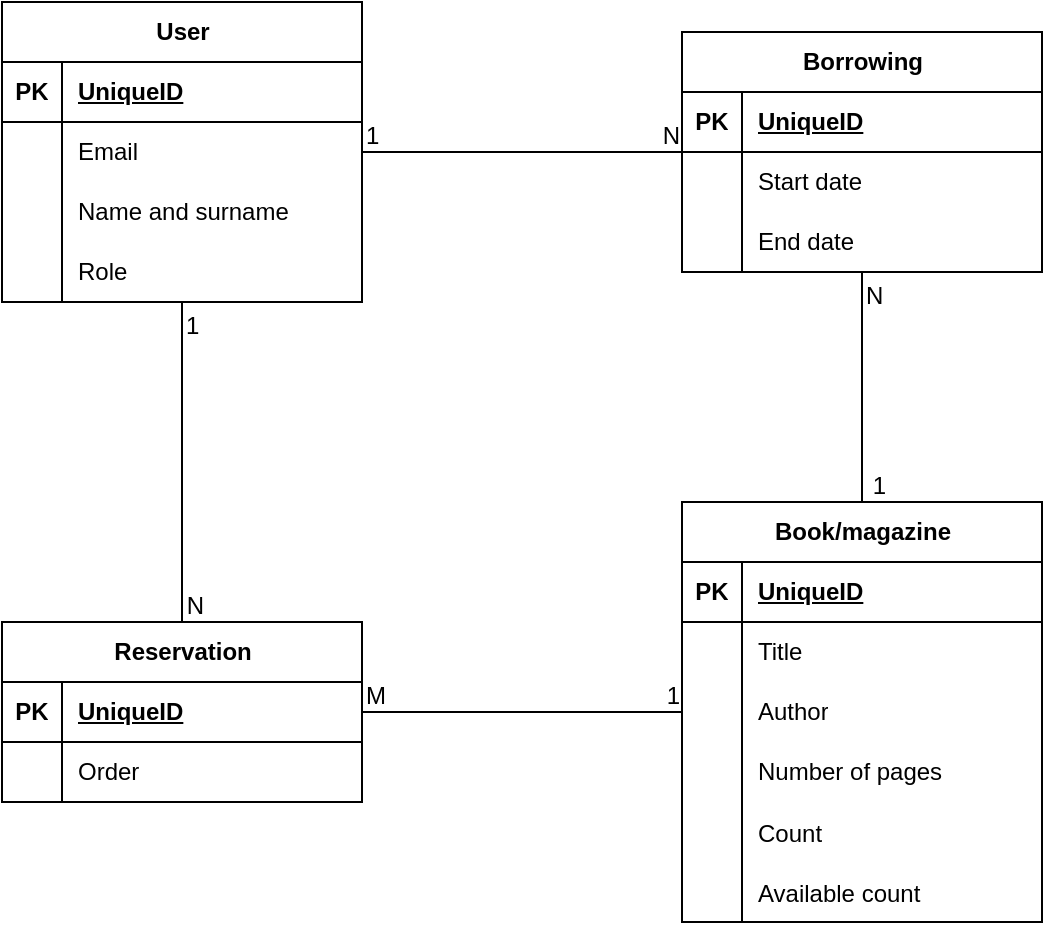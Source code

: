<mxfile version="23.1.2" type="device">
  <diagram id="R2lEEEUBdFMjLlhIrx00" name="Page-1">
    <mxGraphModel dx="1195" dy="724" grid="1" gridSize="10" guides="1" tooltips="1" connect="1" arrows="1" fold="1" page="1" pageScale="1" pageWidth="850" pageHeight="1100" math="0" shadow="0" extFonts="Permanent Marker^https://fonts.googleapis.com/css?family=Permanent+Marker">
      <root>
        <mxCell id="0" />
        <mxCell id="1" parent="0" />
        <mxCell id="tnpdHrNlY9ghbpyW4dK--1" value="User" style="shape=table;startSize=30;container=1;collapsible=1;childLayout=tableLayout;fixedRows=1;rowLines=0;fontStyle=1;align=center;resizeLast=1;html=1;" parent="1" vertex="1">
          <mxGeometry x="60" y="60" width="180" height="150" as="geometry" />
        </mxCell>
        <mxCell id="tnpdHrNlY9ghbpyW4dK--2" value="" style="shape=tableRow;horizontal=0;startSize=0;swimlaneHead=0;swimlaneBody=0;fillColor=none;collapsible=0;dropTarget=0;points=[[0,0.5],[1,0.5]];portConstraint=eastwest;top=0;left=0;right=0;bottom=1;" parent="tnpdHrNlY9ghbpyW4dK--1" vertex="1">
          <mxGeometry y="30" width="180" height="30" as="geometry" />
        </mxCell>
        <mxCell id="tnpdHrNlY9ghbpyW4dK--3" value="PK" style="shape=partialRectangle;connectable=0;fillColor=none;top=0;left=0;bottom=0;right=0;fontStyle=1;overflow=hidden;whiteSpace=wrap;html=1;" parent="tnpdHrNlY9ghbpyW4dK--2" vertex="1">
          <mxGeometry width="30" height="30" as="geometry">
            <mxRectangle width="30" height="30" as="alternateBounds" />
          </mxGeometry>
        </mxCell>
        <mxCell id="tnpdHrNlY9ghbpyW4dK--4" value="UniqueID" style="shape=partialRectangle;connectable=0;fillColor=none;top=0;left=0;bottom=0;right=0;align=left;spacingLeft=6;fontStyle=5;overflow=hidden;whiteSpace=wrap;html=1;" parent="tnpdHrNlY9ghbpyW4dK--2" vertex="1">
          <mxGeometry x="30" width="150" height="30" as="geometry">
            <mxRectangle width="150" height="30" as="alternateBounds" />
          </mxGeometry>
        </mxCell>
        <mxCell id="tnpdHrNlY9ghbpyW4dK--5" value="" style="shape=tableRow;horizontal=0;startSize=0;swimlaneHead=0;swimlaneBody=0;fillColor=none;collapsible=0;dropTarget=0;points=[[0,0.5],[1,0.5]];portConstraint=eastwest;top=0;left=0;right=0;bottom=0;" parent="tnpdHrNlY9ghbpyW4dK--1" vertex="1">
          <mxGeometry y="60" width="180" height="30" as="geometry" />
        </mxCell>
        <mxCell id="tnpdHrNlY9ghbpyW4dK--6" value="" style="shape=partialRectangle;connectable=0;fillColor=none;top=0;left=0;bottom=0;right=0;editable=1;overflow=hidden;whiteSpace=wrap;html=1;" parent="tnpdHrNlY9ghbpyW4dK--5" vertex="1">
          <mxGeometry width="30" height="30" as="geometry">
            <mxRectangle width="30" height="30" as="alternateBounds" />
          </mxGeometry>
        </mxCell>
        <mxCell id="tnpdHrNlY9ghbpyW4dK--7" value="Email" style="shape=partialRectangle;connectable=0;fillColor=none;top=0;left=0;bottom=0;right=0;align=left;spacingLeft=6;overflow=hidden;whiteSpace=wrap;html=1;" parent="tnpdHrNlY9ghbpyW4dK--5" vertex="1">
          <mxGeometry x="30" width="150" height="30" as="geometry">
            <mxRectangle width="150" height="30" as="alternateBounds" />
          </mxGeometry>
        </mxCell>
        <mxCell id="tnpdHrNlY9ghbpyW4dK--8" value="" style="shape=tableRow;horizontal=0;startSize=0;swimlaneHead=0;swimlaneBody=0;fillColor=none;collapsible=0;dropTarget=0;points=[[0,0.5],[1,0.5]];portConstraint=eastwest;top=0;left=0;right=0;bottom=0;" parent="tnpdHrNlY9ghbpyW4dK--1" vertex="1">
          <mxGeometry y="90" width="180" height="30" as="geometry" />
        </mxCell>
        <mxCell id="tnpdHrNlY9ghbpyW4dK--9" value="" style="shape=partialRectangle;connectable=0;fillColor=none;top=0;left=0;bottom=0;right=0;editable=1;overflow=hidden;whiteSpace=wrap;html=1;" parent="tnpdHrNlY9ghbpyW4dK--8" vertex="1">
          <mxGeometry width="30" height="30" as="geometry">
            <mxRectangle width="30" height="30" as="alternateBounds" />
          </mxGeometry>
        </mxCell>
        <mxCell id="tnpdHrNlY9ghbpyW4dK--10" value="Name and surname" style="shape=partialRectangle;connectable=0;fillColor=none;top=0;left=0;bottom=0;right=0;align=left;spacingLeft=6;overflow=hidden;whiteSpace=wrap;html=1;" parent="tnpdHrNlY9ghbpyW4dK--8" vertex="1">
          <mxGeometry x="30" width="150" height="30" as="geometry">
            <mxRectangle width="150" height="30" as="alternateBounds" />
          </mxGeometry>
        </mxCell>
        <mxCell id="tnpdHrNlY9ghbpyW4dK--11" value="" style="shape=tableRow;horizontal=0;startSize=0;swimlaneHead=0;swimlaneBody=0;fillColor=none;collapsible=0;dropTarget=0;points=[[0,0.5],[1,0.5]];portConstraint=eastwest;top=0;left=0;right=0;bottom=0;" parent="tnpdHrNlY9ghbpyW4dK--1" vertex="1">
          <mxGeometry y="120" width="180" height="30" as="geometry" />
        </mxCell>
        <mxCell id="tnpdHrNlY9ghbpyW4dK--12" value="" style="shape=partialRectangle;connectable=0;fillColor=none;top=0;left=0;bottom=0;right=0;editable=1;overflow=hidden;whiteSpace=wrap;html=1;" parent="tnpdHrNlY9ghbpyW4dK--11" vertex="1">
          <mxGeometry width="30" height="30" as="geometry">
            <mxRectangle width="30" height="30" as="alternateBounds" />
          </mxGeometry>
        </mxCell>
        <mxCell id="tnpdHrNlY9ghbpyW4dK--13" value="Role" style="shape=partialRectangle;connectable=0;fillColor=none;top=0;left=0;bottom=0;right=0;align=left;spacingLeft=6;overflow=hidden;whiteSpace=wrap;html=1;" parent="tnpdHrNlY9ghbpyW4dK--11" vertex="1">
          <mxGeometry x="30" width="150" height="30" as="geometry">
            <mxRectangle width="150" height="30" as="alternateBounds" />
          </mxGeometry>
        </mxCell>
        <mxCell id="tnpdHrNlY9ghbpyW4dK--20" value="Book/magazine" style="shape=table;startSize=30;container=1;collapsible=1;childLayout=tableLayout;fixedRows=1;rowLines=0;fontStyle=1;align=center;resizeLast=1;html=1;" parent="1" vertex="1">
          <mxGeometry x="400" y="310" width="180" height="210" as="geometry" />
        </mxCell>
        <mxCell id="tnpdHrNlY9ghbpyW4dK--21" value="" style="shape=tableRow;horizontal=0;startSize=0;swimlaneHead=0;swimlaneBody=0;fillColor=none;collapsible=0;dropTarget=0;points=[[0,0.5],[1,0.5]];portConstraint=eastwest;top=0;left=0;right=0;bottom=1;" parent="tnpdHrNlY9ghbpyW4dK--20" vertex="1">
          <mxGeometry y="30" width="180" height="30" as="geometry" />
        </mxCell>
        <mxCell id="tnpdHrNlY9ghbpyW4dK--22" value="PK" style="shape=partialRectangle;connectable=0;fillColor=none;top=0;left=0;bottom=0;right=0;fontStyle=1;overflow=hidden;whiteSpace=wrap;html=1;" parent="tnpdHrNlY9ghbpyW4dK--21" vertex="1">
          <mxGeometry width="30" height="30" as="geometry">
            <mxRectangle width="30" height="30" as="alternateBounds" />
          </mxGeometry>
        </mxCell>
        <mxCell id="tnpdHrNlY9ghbpyW4dK--23" value="UniqueID" style="shape=partialRectangle;connectable=0;fillColor=none;top=0;left=0;bottom=0;right=0;align=left;spacingLeft=6;fontStyle=5;overflow=hidden;whiteSpace=wrap;html=1;" parent="tnpdHrNlY9ghbpyW4dK--21" vertex="1">
          <mxGeometry x="30" width="150" height="30" as="geometry">
            <mxRectangle width="150" height="30" as="alternateBounds" />
          </mxGeometry>
        </mxCell>
        <mxCell id="tnpdHrNlY9ghbpyW4dK--24" value="" style="shape=tableRow;horizontal=0;startSize=0;swimlaneHead=0;swimlaneBody=0;fillColor=none;collapsible=0;dropTarget=0;points=[[0,0.5],[1,0.5]];portConstraint=eastwest;top=0;left=0;right=0;bottom=0;" parent="tnpdHrNlY9ghbpyW4dK--20" vertex="1">
          <mxGeometry y="60" width="180" height="30" as="geometry" />
        </mxCell>
        <mxCell id="tnpdHrNlY9ghbpyW4dK--25" value="" style="shape=partialRectangle;connectable=0;fillColor=none;top=0;left=0;bottom=0;right=0;editable=1;overflow=hidden;whiteSpace=wrap;html=1;" parent="tnpdHrNlY9ghbpyW4dK--24" vertex="1">
          <mxGeometry width="30" height="30" as="geometry">
            <mxRectangle width="30" height="30" as="alternateBounds" />
          </mxGeometry>
        </mxCell>
        <mxCell id="tnpdHrNlY9ghbpyW4dK--26" value="Title" style="shape=partialRectangle;connectable=0;fillColor=none;top=0;left=0;bottom=0;right=0;align=left;spacingLeft=6;overflow=hidden;whiteSpace=wrap;html=1;" parent="tnpdHrNlY9ghbpyW4dK--24" vertex="1">
          <mxGeometry x="30" width="150" height="30" as="geometry">
            <mxRectangle width="150" height="30" as="alternateBounds" />
          </mxGeometry>
        </mxCell>
        <mxCell id="tnpdHrNlY9ghbpyW4dK--27" value="" style="shape=tableRow;horizontal=0;startSize=0;swimlaneHead=0;swimlaneBody=0;fillColor=none;collapsible=0;dropTarget=0;points=[[0,0.5],[1,0.5]];portConstraint=eastwest;top=0;left=0;right=0;bottom=0;" parent="tnpdHrNlY9ghbpyW4dK--20" vertex="1">
          <mxGeometry y="90" width="180" height="30" as="geometry" />
        </mxCell>
        <mxCell id="tnpdHrNlY9ghbpyW4dK--28" value="" style="shape=partialRectangle;connectable=0;fillColor=none;top=0;left=0;bottom=0;right=0;editable=1;overflow=hidden;whiteSpace=wrap;html=1;" parent="tnpdHrNlY9ghbpyW4dK--27" vertex="1">
          <mxGeometry width="30" height="30" as="geometry">
            <mxRectangle width="30" height="30" as="alternateBounds" />
          </mxGeometry>
        </mxCell>
        <mxCell id="tnpdHrNlY9ghbpyW4dK--29" value="Author" style="shape=partialRectangle;connectable=0;fillColor=none;top=0;left=0;bottom=0;right=0;align=left;spacingLeft=6;overflow=hidden;whiteSpace=wrap;html=1;" parent="tnpdHrNlY9ghbpyW4dK--27" vertex="1">
          <mxGeometry x="30" width="150" height="30" as="geometry">
            <mxRectangle width="150" height="30" as="alternateBounds" />
          </mxGeometry>
        </mxCell>
        <mxCell id="tnpdHrNlY9ghbpyW4dK--30" value="" style="shape=tableRow;horizontal=0;startSize=0;swimlaneHead=0;swimlaneBody=0;fillColor=none;collapsible=0;dropTarget=0;points=[[0,0.5],[1,0.5]];portConstraint=eastwest;top=0;left=0;right=0;bottom=0;" parent="tnpdHrNlY9ghbpyW4dK--20" vertex="1">
          <mxGeometry y="120" width="180" height="30" as="geometry" />
        </mxCell>
        <mxCell id="tnpdHrNlY9ghbpyW4dK--31" value="" style="shape=partialRectangle;connectable=0;fillColor=none;top=0;left=0;bottom=0;right=0;editable=1;overflow=hidden;whiteSpace=wrap;html=1;" parent="tnpdHrNlY9ghbpyW4dK--30" vertex="1">
          <mxGeometry width="30" height="30" as="geometry">
            <mxRectangle width="30" height="30" as="alternateBounds" />
          </mxGeometry>
        </mxCell>
        <mxCell id="tnpdHrNlY9ghbpyW4dK--32" value="Number of pages" style="shape=partialRectangle;connectable=0;fillColor=none;top=0;left=0;bottom=0;right=0;align=left;spacingLeft=6;overflow=hidden;whiteSpace=wrap;html=1;" parent="tnpdHrNlY9ghbpyW4dK--30" vertex="1">
          <mxGeometry x="30" width="150" height="30" as="geometry">
            <mxRectangle width="150" height="30" as="alternateBounds" />
          </mxGeometry>
        </mxCell>
        <mxCell id="3ce5SlhA1lC_l5qVgdjN-1" value="" style="shape=tableRow;horizontal=0;startSize=0;swimlaneHead=0;swimlaneBody=0;fillColor=none;collapsible=0;dropTarget=0;points=[[0,0.5],[1,0.5]];portConstraint=eastwest;top=0;left=0;right=0;bottom=0;" vertex="1" parent="tnpdHrNlY9ghbpyW4dK--20">
          <mxGeometry y="150" width="180" height="30" as="geometry" />
        </mxCell>
        <mxCell id="3ce5SlhA1lC_l5qVgdjN-2" value="" style="shape=partialRectangle;connectable=0;fillColor=none;top=0;left=0;bottom=0;right=0;editable=1;overflow=hidden;" vertex="1" parent="3ce5SlhA1lC_l5qVgdjN-1">
          <mxGeometry width="30" height="30" as="geometry">
            <mxRectangle width="30" height="30" as="alternateBounds" />
          </mxGeometry>
        </mxCell>
        <mxCell id="3ce5SlhA1lC_l5qVgdjN-3" value="Count" style="shape=partialRectangle;connectable=0;fillColor=none;top=0;left=0;bottom=0;right=0;align=left;spacingLeft=6;overflow=hidden;" vertex="1" parent="3ce5SlhA1lC_l5qVgdjN-1">
          <mxGeometry x="30" width="150" height="30" as="geometry">
            <mxRectangle width="150" height="30" as="alternateBounds" />
          </mxGeometry>
        </mxCell>
        <mxCell id="3ce5SlhA1lC_l5qVgdjN-4" value="" style="shape=tableRow;horizontal=0;startSize=0;swimlaneHead=0;swimlaneBody=0;fillColor=none;collapsible=0;dropTarget=0;points=[[0,0.5],[1,0.5]];portConstraint=eastwest;top=0;left=0;right=0;bottom=0;" vertex="1" parent="tnpdHrNlY9ghbpyW4dK--20">
          <mxGeometry y="180" width="180" height="30" as="geometry" />
        </mxCell>
        <mxCell id="3ce5SlhA1lC_l5qVgdjN-5" value="" style="shape=partialRectangle;connectable=0;fillColor=none;top=0;left=0;bottom=0;right=0;editable=1;overflow=hidden;" vertex="1" parent="3ce5SlhA1lC_l5qVgdjN-4">
          <mxGeometry width="30" height="30" as="geometry">
            <mxRectangle width="30" height="30" as="alternateBounds" />
          </mxGeometry>
        </mxCell>
        <mxCell id="3ce5SlhA1lC_l5qVgdjN-6" value="Available count" style="shape=partialRectangle;connectable=0;fillColor=none;top=0;left=0;bottom=0;right=0;align=left;spacingLeft=6;overflow=hidden;" vertex="1" parent="3ce5SlhA1lC_l5qVgdjN-4">
          <mxGeometry x="30" width="150" height="30" as="geometry">
            <mxRectangle width="150" height="30" as="alternateBounds" />
          </mxGeometry>
        </mxCell>
        <mxCell id="tnpdHrNlY9ghbpyW4dK--33" value="Borrowing" style="shape=table;startSize=30;container=1;collapsible=1;childLayout=tableLayout;fixedRows=1;rowLines=0;fontStyle=1;align=center;resizeLast=1;html=1;" parent="1" vertex="1">
          <mxGeometry x="400" y="75" width="180" height="120" as="geometry" />
        </mxCell>
        <mxCell id="tnpdHrNlY9ghbpyW4dK--34" value="" style="shape=tableRow;horizontal=0;startSize=0;swimlaneHead=0;swimlaneBody=0;fillColor=none;collapsible=0;dropTarget=0;points=[[0,0.5],[1,0.5]];portConstraint=eastwest;top=0;left=0;right=0;bottom=1;" parent="tnpdHrNlY9ghbpyW4dK--33" vertex="1">
          <mxGeometry y="30" width="180" height="30" as="geometry" />
        </mxCell>
        <mxCell id="tnpdHrNlY9ghbpyW4dK--35" value="PK" style="shape=partialRectangle;connectable=0;fillColor=none;top=0;left=0;bottom=0;right=0;fontStyle=1;overflow=hidden;whiteSpace=wrap;html=1;" parent="tnpdHrNlY9ghbpyW4dK--34" vertex="1">
          <mxGeometry width="30" height="30" as="geometry">
            <mxRectangle width="30" height="30" as="alternateBounds" />
          </mxGeometry>
        </mxCell>
        <mxCell id="tnpdHrNlY9ghbpyW4dK--36" value="UniqueID" style="shape=partialRectangle;connectable=0;fillColor=none;top=0;left=0;bottom=0;right=0;align=left;spacingLeft=6;fontStyle=5;overflow=hidden;whiteSpace=wrap;html=1;" parent="tnpdHrNlY9ghbpyW4dK--34" vertex="1">
          <mxGeometry x="30" width="150" height="30" as="geometry">
            <mxRectangle width="150" height="30" as="alternateBounds" />
          </mxGeometry>
        </mxCell>
        <mxCell id="tnpdHrNlY9ghbpyW4dK--37" value="" style="shape=tableRow;horizontal=0;startSize=0;swimlaneHead=0;swimlaneBody=0;fillColor=none;collapsible=0;dropTarget=0;points=[[0,0.5],[1,0.5]];portConstraint=eastwest;top=0;left=0;right=0;bottom=0;" parent="tnpdHrNlY9ghbpyW4dK--33" vertex="1">
          <mxGeometry y="60" width="180" height="30" as="geometry" />
        </mxCell>
        <mxCell id="tnpdHrNlY9ghbpyW4dK--38" value="" style="shape=partialRectangle;connectable=0;fillColor=none;top=0;left=0;bottom=0;right=0;editable=1;overflow=hidden;whiteSpace=wrap;html=1;" parent="tnpdHrNlY9ghbpyW4dK--37" vertex="1">
          <mxGeometry width="30" height="30" as="geometry">
            <mxRectangle width="30" height="30" as="alternateBounds" />
          </mxGeometry>
        </mxCell>
        <mxCell id="tnpdHrNlY9ghbpyW4dK--39" value="Start date" style="shape=partialRectangle;connectable=0;fillColor=none;top=0;left=0;bottom=0;right=0;align=left;spacingLeft=6;overflow=hidden;whiteSpace=wrap;html=1;" parent="tnpdHrNlY9ghbpyW4dK--37" vertex="1">
          <mxGeometry x="30" width="150" height="30" as="geometry">
            <mxRectangle width="150" height="30" as="alternateBounds" />
          </mxGeometry>
        </mxCell>
        <mxCell id="tnpdHrNlY9ghbpyW4dK--40" value="" style="shape=tableRow;horizontal=0;startSize=0;swimlaneHead=0;swimlaneBody=0;fillColor=none;collapsible=0;dropTarget=0;points=[[0,0.5],[1,0.5]];portConstraint=eastwest;top=0;left=0;right=0;bottom=0;" parent="tnpdHrNlY9ghbpyW4dK--33" vertex="1">
          <mxGeometry y="90" width="180" height="30" as="geometry" />
        </mxCell>
        <mxCell id="tnpdHrNlY9ghbpyW4dK--41" value="" style="shape=partialRectangle;connectable=0;fillColor=none;top=0;left=0;bottom=0;right=0;editable=1;overflow=hidden;whiteSpace=wrap;html=1;" parent="tnpdHrNlY9ghbpyW4dK--40" vertex="1">
          <mxGeometry width="30" height="30" as="geometry">
            <mxRectangle width="30" height="30" as="alternateBounds" />
          </mxGeometry>
        </mxCell>
        <mxCell id="tnpdHrNlY9ghbpyW4dK--42" value="End date" style="shape=partialRectangle;connectable=0;fillColor=none;top=0;left=0;bottom=0;right=0;align=left;spacingLeft=6;overflow=hidden;whiteSpace=wrap;html=1;" parent="tnpdHrNlY9ghbpyW4dK--40" vertex="1">
          <mxGeometry x="30" width="150" height="30" as="geometry">
            <mxRectangle width="150" height="30" as="alternateBounds" />
          </mxGeometry>
        </mxCell>
        <mxCell id="tnpdHrNlY9ghbpyW4dK--46" value="" style="endArrow=none;html=1;rounded=0;" parent="1" source="tnpdHrNlY9ghbpyW4dK--1" target="tnpdHrNlY9ghbpyW4dK--33" edge="1">
          <mxGeometry relative="1" as="geometry">
            <mxPoint x="290" y="320" as="sourcePoint" />
            <mxPoint x="450" y="320" as="targetPoint" />
          </mxGeometry>
        </mxCell>
        <mxCell id="tnpdHrNlY9ghbpyW4dK--47" value="1" style="resizable=0;html=1;whiteSpace=wrap;align=left;verticalAlign=bottom;" parent="tnpdHrNlY9ghbpyW4dK--46" connectable="0" vertex="1">
          <mxGeometry x="-1" relative="1" as="geometry" />
        </mxCell>
        <mxCell id="tnpdHrNlY9ghbpyW4dK--48" value="N" style="resizable=0;html=1;whiteSpace=wrap;align=right;verticalAlign=bottom;" parent="tnpdHrNlY9ghbpyW4dK--46" connectable="0" vertex="1">
          <mxGeometry x="1" relative="1" as="geometry" />
        </mxCell>
        <mxCell id="tnpdHrNlY9ghbpyW4dK--49" value="" style="endArrow=none;html=1;rounded=0;" parent="1" source="tnpdHrNlY9ghbpyW4dK--33" target="tnpdHrNlY9ghbpyW4dK--20" edge="1">
          <mxGeometry relative="1" as="geometry">
            <mxPoint x="330" y="270" as="sourcePoint" />
            <mxPoint x="490" y="270" as="targetPoint" />
          </mxGeometry>
        </mxCell>
        <mxCell id="tnpdHrNlY9ghbpyW4dK--50" value="N" style="resizable=0;html=1;whiteSpace=wrap;align=left;verticalAlign=bottom;" parent="tnpdHrNlY9ghbpyW4dK--49" connectable="0" vertex="1">
          <mxGeometry x="-1" relative="1" as="geometry">
            <mxPoint y="20" as="offset" />
          </mxGeometry>
        </mxCell>
        <mxCell id="tnpdHrNlY9ghbpyW4dK--51" value="1" style="resizable=0;html=1;whiteSpace=wrap;align=right;verticalAlign=bottom;" parent="tnpdHrNlY9ghbpyW4dK--49" connectable="0" vertex="1">
          <mxGeometry x="1" relative="1" as="geometry">
            <mxPoint x="13" as="offset" />
          </mxGeometry>
        </mxCell>
        <mxCell id="3ce5SlhA1lC_l5qVgdjN-7" value="Reservation" style="shape=table;startSize=30;container=1;collapsible=1;childLayout=tableLayout;fixedRows=1;rowLines=0;fontStyle=1;align=center;resizeLast=1;html=1;" vertex="1" parent="1">
          <mxGeometry x="60" y="370" width="180" height="90" as="geometry" />
        </mxCell>
        <mxCell id="3ce5SlhA1lC_l5qVgdjN-8" value="" style="shape=tableRow;horizontal=0;startSize=0;swimlaneHead=0;swimlaneBody=0;fillColor=none;collapsible=0;dropTarget=0;points=[[0,0.5],[1,0.5]];portConstraint=eastwest;top=0;left=0;right=0;bottom=1;" vertex="1" parent="3ce5SlhA1lC_l5qVgdjN-7">
          <mxGeometry y="30" width="180" height="30" as="geometry" />
        </mxCell>
        <mxCell id="3ce5SlhA1lC_l5qVgdjN-9" value="PK" style="shape=partialRectangle;connectable=0;fillColor=none;top=0;left=0;bottom=0;right=0;fontStyle=1;overflow=hidden;whiteSpace=wrap;html=1;" vertex="1" parent="3ce5SlhA1lC_l5qVgdjN-8">
          <mxGeometry width="30" height="30" as="geometry">
            <mxRectangle width="30" height="30" as="alternateBounds" />
          </mxGeometry>
        </mxCell>
        <mxCell id="3ce5SlhA1lC_l5qVgdjN-10" value="UniqueID" style="shape=partialRectangle;connectable=0;fillColor=none;top=0;left=0;bottom=0;right=0;align=left;spacingLeft=6;fontStyle=5;overflow=hidden;whiteSpace=wrap;html=1;" vertex="1" parent="3ce5SlhA1lC_l5qVgdjN-8">
          <mxGeometry x="30" width="150" height="30" as="geometry">
            <mxRectangle width="150" height="30" as="alternateBounds" />
          </mxGeometry>
        </mxCell>
        <mxCell id="3ce5SlhA1lC_l5qVgdjN-11" value="" style="shape=tableRow;horizontal=0;startSize=0;swimlaneHead=0;swimlaneBody=0;fillColor=none;collapsible=0;dropTarget=0;points=[[0,0.5],[1,0.5]];portConstraint=eastwest;top=0;left=0;right=0;bottom=0;" vertex="1" parent="3ce5SlhA1lC_l5qVgdjN-7">
          <mxGeometry y="60" width="180" height="30" as="geometry" />
        </mxCell>
        <mxCell id="3ce5SlhA1lC_l5qVgdjN-12" value="" style="shape=partialRectangle;connectable=0;fillColor=none;top=0;left=0;bottom=0;right=0;editable=1;overflow=hidden;whiteSpace=wrap;html=1;" vertex="1" parent="3ce5SlhA1lC_l5qVgdjN-11">
          <mxGeometry width="30" height="30" as="geometry">
            <mxRectangle width="30" height="30" as="alternateBounds" />
          </mxGeometry>
        </mxCell>
        <mxCell id="3ce5SlhA1lC_l5qVgdjN-13" value="Order" style="shape=partialRectangle;connectable=0;fillColor=none;top=0;left=0;bottom=0;right=0;align=left;spacingLeft=6;overflow=hidden;whiteSpace=wrap;html=1;" vertex="1" parent="3ce5SlhA1lC_l5qVgdjN-11">
          <mxGeometry x="30" width="150" height="30" as="geometry">
            <mxRectangle width="150" height="30" as="alternateBounds" />
          </mxGeometry>
        </mxCell>
        <mxCell id="3ce5SlhA1lC_l5qVgdjN-20" value="" style="endArrow=none;html=1;rounded=0;" edge="1" parent="1" source="tnpdHrNlY9ghbpyW4dK--1" target="3ce5SlhA1lC_l5qVgdjN-7">
          <mxGeometry relative="1" as="geometry">
            <mxPoint x="150" y="280" as="sourcePoint" />
            <mxPoint x="310" y="280" as="targetPoint" />
          </mxGeometry>
        </mxCell>
        <mxCell id="3ce5SlhA1lC_l5qVgdjN-21" value="1" style="resizable=0;html=1;whiteSpace=wrap;align=left;verticalAlign=bottom;" connectable="0" vertex="1" parent="3ce5SlhA1lC_l5qVgdjN-20">
          <mxGeometry x="-1" relative="1" as="geometry">
            <mxPoint y="20" as="offset" />
          </mxGeometry>
        </mxCell>
        <mxCell id="3ce5SlhA1lC_l5qVgdjN-22" value="N" style="resizable=0;html=1;whiteSpace=wrap;align=right;verticalAlign=bottom;" connectable="0" vertex="1" parent="3ce5SlhA1lC_l5qVgdjN-20">
          <mxGeometry x="1" relative="1" as="geometry">
            <mxPoint x="12" as="offset" />
          </mxGeometry>
        </mxCell>
        <mxCell id="3ce5SlhA1lC_l5qVgdjN-23" value="" style="endArrow=none;html=1;rounded=0;" edge="1" parent="1" source="3ce5SlhA1lC_l5qVgdjN-7" target="tnpdHrNlY9ghbpyW4dK--20">
          <mxGeometry relative="1" as="geometry">
            <mxPoint x="290" y="410" as="sourcePoint" />
            <mxPoint x="450" y="410" as="targetPoint" />
          </mxGeometry>
        </mxCell>
        <mxCell id="3ce5SlhA1lC_l5qVgdjN-24" value="M" style="resizable=0;html=1;whiteSpace=wrap;align=left;verticalAlign=bottom;" connectable="0" vertex="1" parent="3ce5SlhA1lC_l5qVgdjN-23">
          <mxGeometry x="-1" relative="1" as="geometry" />
        </mxCell>
        <mxCell id="3ce5SlhA1lC_l5qVgdjN-25" value="1" style="resizable=0;html=1;whiteSpace=wrap;align=right;verticalAlign=bottom;" connectable="0" vertex="1" parent="3ce5SlhA1lC_l5qVgdjN-23">
          <mxGeometry x="1" relative="1" as="geometry" />
        </mxCell>
      </root>
    </mxGraphModel>
  </diagram>
</mxfile>
